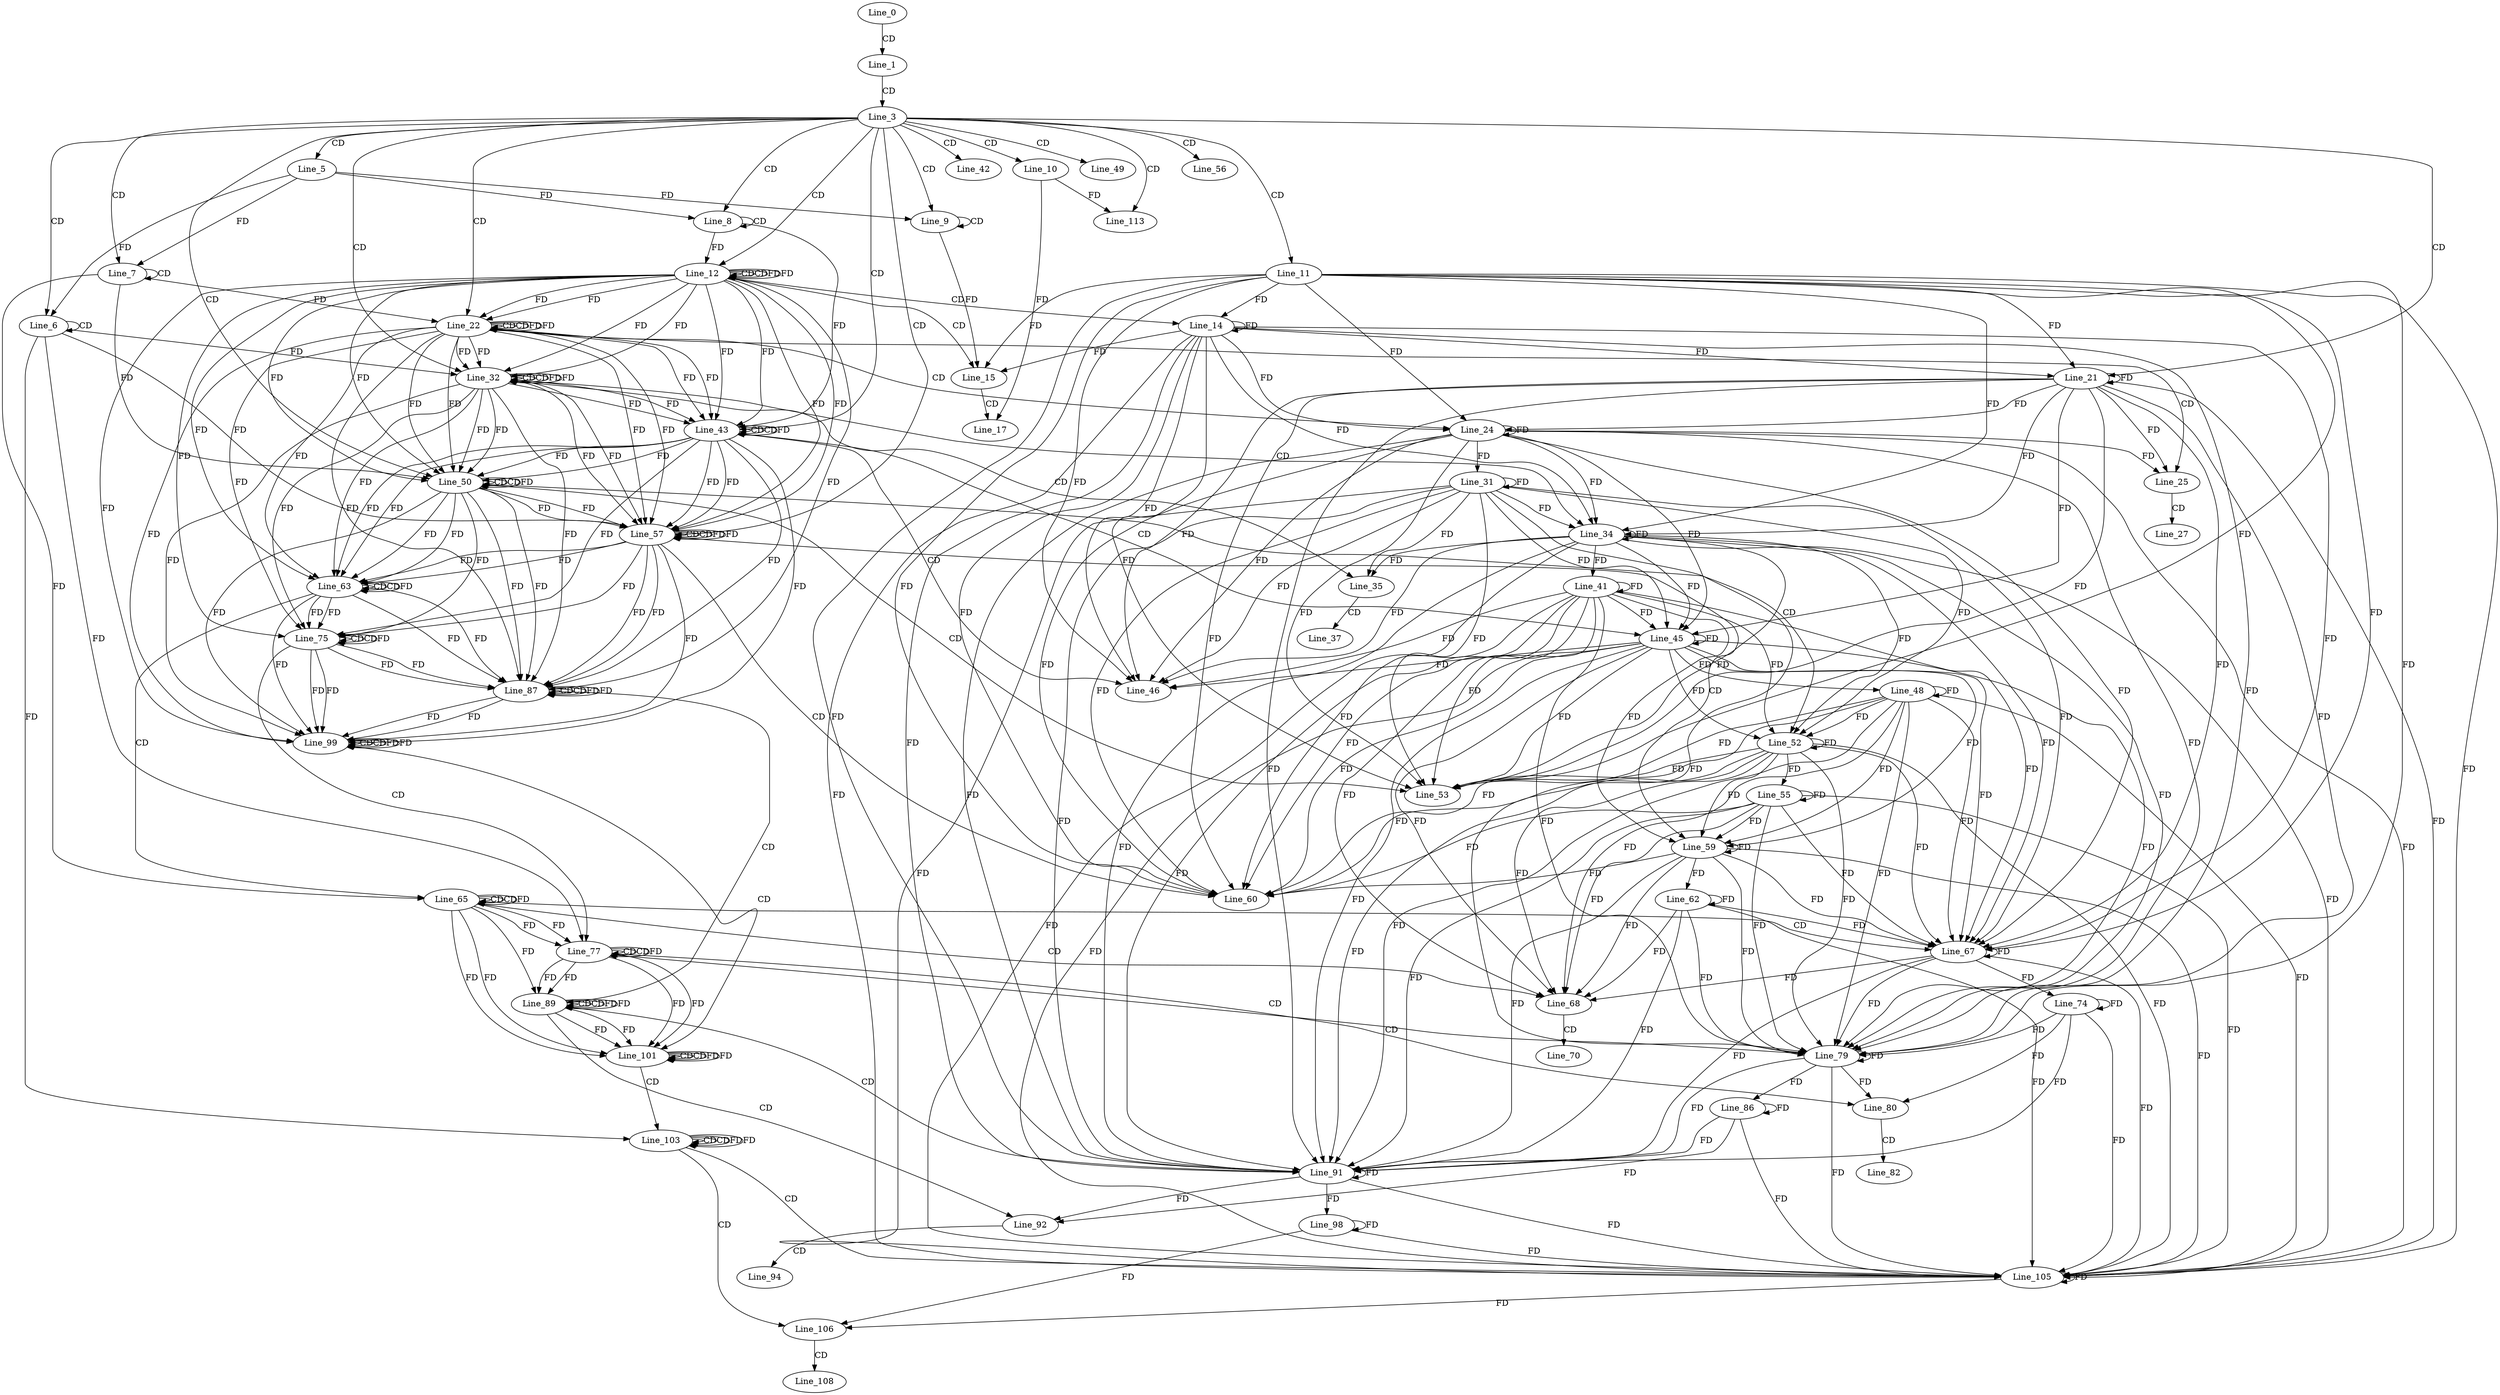 digraph G {
  Line_0;
  Line_1;
  Line_3;
  Line_5;
  Line_6;
  Line_6;
  Line_7;
  Line_7;
  Line_8;
  Line_8;
  Line_9;
  Line_9;
  Line_10;
  Line_11;
  Line_12;
  Line_12;
  Line_12;
  Line_14;
  Line_15;
  Line_17;
  Line_21;
  Line_22;
  Line_22;
  Line_22;
  Line_24;
  Line_25;
  Line_27;
  Line_31;
  Line_32;
  Line_32;
  Line_32;
  Line_34;
  Line_35;
  Line_37;
  Line_41;
  Line_42;
  Line_43;
  Line_43;
  Line_43;
  Line_45;
  Line_46;
  Line_48;
  Line_49;
  Line_50;
  Line_50;
  Line_50;
  Line_52;
  Line_53;
  Line_55;
  Line_56;
  Line_57;
  Line_57;
  Line_57;
  Line_59;
  Line_60;
  Line_62;
  Line_63;
  Line_63;
  Line_63;
  Line_65;
  Line_65;
  Line_65;
  Line_67;
  Line_68;
  Line_70;
  Line_74;
  Line_75;
  Line_75;
  Line_75;
  Line_77;
  Line_77;
  Line_77;
  Line_79;
  Line_80;
  Line_82;
  Line_86;
  Line_87;
  Line_87;
  Line_87;
  Line_89;
  Line_89;
  Line_89;
  Line_91;
  Line_92;
  Line_94;
  Line_98;
  Line_99;
  Line_99;
  Line_99;
  Line_101;
  Line_101;
  Line_101;
  Line_103;
  Line_103;
  Line_103;
  Line_105;
  Line_106;
  Line_108;
  Line_113;
  Line_0 -> Line_1 [ label="CD" ];
  Line_1 -> Line_3 [ label="CD" ];
  Line_3 -> Line_5 [ label="CD" ];
  Line_3 -> Line_6 [ label="CD" ];
  Line_6 -> Line_6 [ label="CD" ];
  Line_5 -> Line_6 [ label="FD" ];
  Line_3 -> Line_7 [ label="CD" ];
  Line_7 -> Line_7 [ label="CD" ];
  Line_5 -> Line_7 [ label="FD" ];
  Line_3 -> Line_8 [ label="CD" ];
  Line_8 -> Line_8 [ label="CD" ];
  Line_5 -> Line_8 [ label="FD" ];
  Line_3 -> Line_9 [ label="CD" ];
  Line_9 -> Line_9 [ label="CD" ];
  Line_5 -> Line_9 [ label="FD" ];
  Line_3 -> Line_10 [ label="CD" ];
  Line_3 -> Line_11 [ label="CD" ];
  Line_3 -> Line_12 [ label="CD" ];
  Line_12 -> Line_12 [ label="CD" ];
  Line_8 -> Line_12 [ label="FD" ];
  Line_12 -> Line_12 [ label="CD" ];
  Line_12 -> Line_12 [ label="FD" ];
  Line_12 -> Line_14 [ label="CD" ];
  Line_14 -> Line_14 [ label="FD" ];
  Line_11 -> Line_14 [ label="FD" ];
  Line_12 -> Line_15 [ label="CD" ];
  Line_14 -> Line_15 [ label="FD" ];
  Line_11 -> Line_15 [ label="FD" ];
  Line_9 -> Line_15 [ label="FD" ];
  Line_15 -> Line_17 [ label="CD" ];
  Line_10 -> Line_17 [ label="FD" ];
  Line_3 -> Line_21 [ label="CD" ];
  Line_14 -> Line_21 [ label="FD" ];
  Line_11 -> Line_21 [ label="FD" ];
  Line_21 -> Line_21 [ label="FD" ];
  Line_3 -> Line_22 [ label="CD" ];
  Line_22 -> Line_22 [ label="CD" ];
  Line_12 -> Line_22 [ label="FD" ];
  Line_7 -> Line_22 [ label="FD" ];
  Line_22 -> Line_22 [ label="CD" ];
  Line_22 -> Line_22 [ label="FD" ];
  Line_12 -> Line_22 [ label="FD" ];
  Line_22 -> Line_24 [ label="CD" ];
  Line_24 -> Line_24 [ label="FD" ];
  Line_14 -> Line_24 [ label="FD" ];
  Line_11 -> Line_24 [ label="FD" ];
  Line_21 -> Line_24 [ label="FD" ];
  Line_22 -> Line_25 [ label="CD" ];
  Line_24 -> Line_25 [ label="FD" ];
  Line_21 -> Line_25 [ label="FD" ];
  Line_25 -> Line_27 [ label="CD" ];
  Line_24 -> Line_31 [ label="FD" ];
  Line_31 -> Line_31 [ label="FD" ];
  Line_3 -> Line_32 [ label="CD" ];
  Line_32 -> Line_32 [ label="CD" ];
  Line_22 -> Line_32 [ label="FD" ];
  Line_12 -> Line_32 [ label="FD" ];
  Line_6 -> Line_32 [ label="FD" ];
  Line_32 -> Line_32 [ label="CD" ];
  Line_32 -> Line_32 [ label="FD" ];
  Line_22 -> Line_32 [ label="FD" ];
  Line_12 -> Line_32 [ label="FD" ];
  Line_32 -> Line_34 [ label="CD" ];
  Line_34 -> Line_34 [ label="FD" ];
  Line_24 -> Line_34 [ label="FD" ];
  Line_14 -> Line_34 [ label="FD" ];
  Line_11 -> Line_34 [ label="FD" ];
  Line_21 -> Line_34 [ label="FD" ];
  Line_31 -> Line_34 [ label="FD" ];
  Line_32 -> Line_35 [ label="CD" ];
  Line_34 -> Line_35 [ label="FD" ];
  Line_31 -> Line_35 [ label="FD" ];
  Line_35 -> Line_37 [ label="CD" ];
  Line_34 -> Line_41 [ label="FD" ];
  Line_41 -> Line_41 [ label="FD" ];
  Line_3 -> Line_42 [ label="CD" ];
  Line_3 -> Line_43 [ label="CD" ];
  Line_43 -> Line_43 [ label="CD" ];
  Line_32 -> Line_43 [ label="FD" ];
  Line_22 -> Line_43 [ label="FD" ];
  Line_12 -> Line_43 [ label="FD" ];
  Line_8 -> Line_43 [ label="FD" ];
  Line_43 -> Line_43 [ label="CD" ];
  Line_43 -> Line_43 [ label="FD" ];
  Line_32 -> Line_43 [ label="FD" ];
  Line_22 -> Line_43 [ label="FD" ];
  Line_12 -> Line_43 [ label="FD" ];
  Line_43 -> Line_45 [ label="CD" ];
  Line_45 -> Line_45 [ label="FD" ];
  Line_34 -> Line_45 [ label="FD" ];
  Line_24 -> Line_45 [ label="FD" ];
  Line_21 -> Line_45 [ label="FD" ];
  Line_31 -> Line_45 [ label="FD" ];
  Line_41 -> Line_45 [ label="FD" ];
  Line_43 -> Line_46 [ label="CD" ];
  Line_45 -> Line_46 [ label="FD" ];
  Line_34 -> Line_46 [ label="FD" ];
  Line_24 -> Line_46 [ label="FD" ];
  Line_14 -> Line_46 [ label="FD" ];
  Line_11 -> Line_46 [ label="FD" ];
  Line_21 -> Line_46 [ label="FD" ];
  Line_31 -> Line_46 [ label="FD" ];
  Line_41 -> Line_46 [ label="FD" ];
  Line_45 -> Line_48 [ label="FD" ];
  Line_48 -> Line_48 [ label="FD" ];
  Line_3 -> Line_49 [ label="CD" ];
  Line_3 -> Line_50 [ label="CD" ];
  Line_50 -> Line_50 [ label="CD" ];
  Line_43 -> Line_50 [ label="FD" ];
  Line_32 -> Line_50 [ label="FD" ];
  Line_22 -> Line_50 [ label="FD" ];
  Line_12 -> Line_50 [ label="FD" ];
  Line_7 -> Line_50 [ label="FD" ];
  Line_50 -> Line_50 [ label="CD" ];
  Line_50 -> Line_50 [ label="FD" ];
  Line_43 -> Line_50 [ label="FD" ];
  Line_32 -> Line_50 [ label="FD" ];
  Line_22 -> Line_50 [ label="FD" ];
  Line_12 -> Line_50 [ label="FD" ];
  Line_50 -> Line_52 [ label="CD" ];
  Line_52 -> Line_52 [ label="FD" ];
  Line_45 -> Line_52 [ label="FD" ];
  Line_34 -> Line_52 [ label="FD" ];
  Line_31 -> Line_52 [ label="FD" ];
  Line_41 -> Line_52 [ label="FD" ];
  Line_48 -> Line_52 [ label="FD" ];
  Line_50 -> Line_53 [ label="CD" ];
  Line_52 -> Line_53 [ label="FD" ];
  Line_45 -> Line_53 [ label="FD" ];
  Line_34 -> Line_53 [ label="FD" ];
  Line_24 -> Line_53 [ label="FD" ];
  Line_14 -> Line_53 [ label="FD" ];
  Line_11 -> Line_53 [ label="FD" ];
  Line_21 -> Line_53 [ label="FD" ];
  Line_31 -> Line_53 [ label="FD" ];
  Line_41 -> Line_53 [ label="FD" ];
  Line_48 -> Line_53 [ label="FD" ];
  Line_52 -> Line_55 [ label="FD" ];
  Line_55 -> Line_55 [ label="FD" ];
  Line_3 -> Line_56 [ label="CD" ];
  Line_3 -> Line_57 [ label="CD" ];
  Line_57 -> Line_57 [ label="CD" ];
  Line_50 -> Line_57 [ label="FD" ];
  Line_43 -> Line_57 [ label="FD" ];
  Line_32 -> Line_57 [ label="FD" ];
  Line_22 -> Line_57 [ label="FD" ];
  Line_12 -> Line_57 [ label="FD" ];
  Line_6 -> Line_57 [ label="FD" ];
  Line_57 -> Line_57 [ label="CD" ];
  Line_57 -> Line_57 [ label="FD" ];
  Line_50 -> Line_57 [ label="FD" ];
  Line_43 -> Line_57 [ label="FD" ];
  Line_32 -> Line_57 [ label="FD" ];
  Line_22 -> Line_57 [ label="FD" ];
  Line_12 -> Line_57 [ label="FD" ];
  Line_57 -> Line_59 [ label="CD" ];
  Line_59 -> Line_59 [ label="FD" ];
  Line_52 -> Line_59 [ label="FD" ];
  Line_45 -> Line_59 [ label="FD" ];
  Line_41 -> Line_59 [ label="FD" ];
  Line_48 -> Line_59 [ label="FD" ];
  Line_55 -> Line_59 [ label="FD" ];
  Line_57 -> Line_60 [ label="CD" ];
  Line_59 -> Line_60 [ label="FD" ];
  Line_52 -> Line_60 [ label="FD" ];
  Line_45 -> Line_60 [ label="FD" ];
  Line_34 -> Line_60 [ label="FD" ];
  Line_24 -> Line_60 [ label="FD" ];
  Line_14 -> Line_60 [ label="FD" ];
  Line_11 -> Line_60 [ label="FD" ];
  Line_21 -> Line_60 [ label="FD" ];
  Line_31 -> Line_60 [ label="FD" ];
  Line_41 -> Line_60 [ label="FD" ];
  Line_48 -> Line_60 [ label="FD" ];
  Line_55 -> Line_60 [ label="FD" ];
  Line_59 -> Line_62 [ label="FD" ];
  Line_62 -> Line_62 [ label="FD" ];
  Line_63 -> Line_63 [ label="CD" ];
  Line_57 -> Line_63 [ label="FD" ];
  Line_50 -> Line_63 [ label="FD" ];
  Line_43 -> Line_63 [ label="FD" ];
  Line_63 -> Line_63 [ label="CD" ];
  Line_63 -> Line_63 [ label="FD" ];
  Line_57 -> Line_63 [ label="FD" ];
  Line_50 -> Line_63 [ label="FD" ];
  Line_43 -> Line_63 [ label="FD" ];
  Line_32 -> Line_63 [ label="FD" ];
  Line_22 -> Line_63 [ label="FD" ];
  Line_12 -> Line_63 [ label="FD" ];
  Line_63 -> Line_65 [ label="CD" ];
  Line_65 -> Line_65 [ label="CD" ];
  Line_7 -> Line_65 [ label="FD" ];
  Line_65 -> Line_65 [ label="CD" ];
  Line_65 -> Line_65 [ label="FD" ];
  Line_65 -> Line_67 [ label="CD" ];
  Line_67 -> Line_67 [ label="FD" ];
  Line_59 -> Line_67 [ label="FD" ];
  Line_52 -> Line_67 [ label="FD" ];
  Line_45 -> Line_67 [ label="FD" ];
  Line_34 -> Line_67 [ label="FD" ];
  Line_24 -> Line_67 [ label="FD" ];
  Line_14 -> Line_67 [ label="FD" ];
  Line_11 -> Line_67 [ label="FD" ];
  Line_21 -> Line_67 [ label="FD" ];
  Line_31 -> Line_67 [ label="FD" ];
  Line_41 -> Line_67 [ label="FD" ];
  Line_48 -> Line_67 [ label="FD" ];
  Line_55 -> Line_67 [ label="FD" ];
  Line_62 -> Line_67 [ label="FD" ];
  Line_65 -> Line_68 [ label="CD" ];
  Line_67 -> Line_68 [ label="FD" ];
  Line_59 -> Line_68 [ label="FD" ];
  Line_52 -> Line_68 [ label="FD" ];
  Line_45 -> Line_68 [ label="FD" ];
  Line_41 -> Line_68 [ label="FD" ];
  Line_48 -> Line_68 [ label="FD" ];
  Line_55 -> Line_68 [ label="FD" ];
  Line_62 -> Line_68 [ label="FD" ];
  Line_68 -> Line_70 [ label="CD" ];
  Line_67 -> Line_74 [ label="FD" ];
  Line_74 -> Line_74 [ label="FD" ];
  Line_75 -> Line_75 [ label="CD" ];
  Line_63 -> Line_75 [ label="FD" ];
  Line_75 -> Line_75 [ label="CD" ];
  Line_75 -> Line_75 [ label="FD" ];
  Line_63 -> Line_75 [ label="FD" ];
  Line_57 -> Line_75 [ label="FD" ];
  Line_50 -> Line_75 [ label="FD" ];
  Line_43 -> Line_75 [ label="FD" ];
  Line_32 -> Line_75 [ label="FD" ];
  Line_22 -> Line_75 [ label="FD" ];
  Line_12 -> Line_75 [ label="FD" ];
  Line_75 -> Line_77 [ label="CD" ];
  Line_77 -> Line_77 [ label="CD" ];
  Line_65 -> Line_77 [ label="FD" ];
  Line_6 -> Line_77 [ label="FD" ];
  Line_77 -> Line_77 [ label="CD" ];
  Line_77 -> Line_77 [ label="FD" ];
  Line_65 -> Line_77 [ label="FD" ];
  Line_77 -> Line_79 [ label="CD" ];
  Line_79 -> Line_79 [ label="FD" ];
  Line_67 -> Line_79 [ label="FD" ];
  Line_59 -> Line_79 [ label="FD" ];
  Line_52 -> Line_79 [ label="FD" ];
  Line_45 -> Line_79 [ label="FD" ];
  Line_34 -> Line_79 [ label="FD" ];
  Line_24 -> Line_79 [ label="FD" ];
  Line_14 -> Line_79 [ label="FD" ];
  Line_11 -> Line_79 [ label="FD" ];
  Line_21 -> Line_79 [ label="FD" ];
  Line_31 -> Line_79 [ label="FD" ];
  Line_41 -> Line_79 [ label="FD" ];
  Line_48 -> Line_79 [ label="FD" ];
  Line_55 -> Line_79 [ label="FD" ];
  Line_62 -> Line_79 [ label="FD" ];
  Line_74 -> Line_79 [ label="FD" ];
  Line_77 -> Line_80 [ label="CD" ];
  Line_79 -> Line_80 [ label="FD" ];
  Line_74 -> Line_80 [ label="FD" ];
  Line_80 -> Line_82 [ label="CD" ];
  Line_79 -> Line_86 [ label="FD" ];
  Line_86 -> Line_86 [ label="FD" ];
  Line_87 -> Line_87 [ label="CD" ];
  Line_75 -> Line_87 [ label="FD" ];
  Line_63 -> Line_87 [ label="FD" ];
  Line_57 -> Line_87 [ label="FD" ];
  Line_50 -> Line_87 [ label="FD" ];
  Line_87 -> Line_87 [ label="CD" ];
  Line_87 -> Line_87 [ label="FD" ];
  Line_75 -> Line_87 [ label="FD" ];
  Line_63 -> Line_87 [ label="FD" ];
  Line_57 -> Line_87 [ label="FD" ];
  Line_50 -> Line_87 [ label="FD" ];
  Line_43 -> Line_87 [ label="FD" ];
  Line_32 -> Line_87 [ label="FD" ];
  Line_22 -> Line_87 [ label="FD" ];
  Line_12 -> Line_87 [ label="FD" ];
  Line_87 -> Line_89 [ label="CD" ];
  Line_89 -> Line_89 [ label="CD" ];
  Line_77 -> Line_89 [ label="FD" ];
  Line_89 -> Line_89 [ label="CD" ];
  Line_89 -> Line_89 [ label="FD" ];
  Line_77 -> Line_89 [ label="FD" ];
  Line_65 -> Line_89 [ label="FD" ];
  Line_89 -> Line_91 [ label="CD" ];
  Line_91 -> Line_91 [ label="FD" ];
  Line_79 -> Line_91 [ label="FD" ];
  Line_67 -> Line_91 [ label="FD" ];
  Line_59 -> Line_91 [ label="FD" ];
  Line_52 -> Line_91 [ label="FD" ];
  Line_45 -> Line_91 [ label="FD" ];
  Line_34 -> Line_91 [ label="FD" ];
  Line_24 -> Line_91 [ label="FD" ];
  Line_14 -> Line_91 [ label="FD" ];
  Line_11 -> Line_91 [ label="FD" ];
  Line_21 -> Line_91 [ label="FD" ];
  Line_31 -> Line_91 [ label="FD" ];
  Line_41 -> Line_91 [ label="FD" ];
  Line_48 -> Line_91 [ label="FD" ];
  Line_55 -> Line_91 [ label="FD" ];
  Line_62 -> Line_91 [ label="FD" ];
  Line_74 -> Line_91 [ label="FD" ];
  Line_86 -> Line_91 [ label="FD" ];
  Line_89 -> Line_92 [ label="CD" ];
  Line_91 -> Line_92 [ label="FD" ];
  Line_86 -> Line_92 [ label="FD" ];
  Line_92 -> Line_94 [ label="CD" ];
  Line_91 -> Line_98 [ label="FD" ];
  Line_98 -> Line_98 [ label="FD" ];
  Line_99 -> Line_99 [ label="CD" ];
  Line_87 -> Line_99 [ label="FD" ];
  Line_75 -> Line_99 [ label="FD" ];
  Line_99 -> Line_99 [ label="CD" ];
  Line_99 -> Line_99 [ label="FD" ];
  Line_87 -> Line_99 [ label="FD" ];
  Line_75 -> Line_99 [ label="FD" ];
  Line_63 -> Line_99 [ label="FD" ];
  Line_57 -> Line_99 [ label="FD" ];
  Line_50 -> Line_99 [ label="FD" ];
  Line_43 -> Line_99 [ label="FD" ];
  Line_32 -> Line_99 [ label="FD" ];
  Line_22 -> Line_99 [ label="FD" ];
  Line_12 -> Line_99 [ label="FD" ];
  Line_99 -> Line_101 [ label="CD" ];
  Line_101 -> Line_101 [ label="CD" ];
  Line_89 -> Line_101 [ label="FD" ];
  Line_77 -> Line_101 [ label="FD" ];
  Line_65 -> Line_101 [ label="FD" ];
  Line_101 -> Line_101 [ label="CD" ];
  Line_101 -> Line_101 [ label="FD" ];
  Line_89 -> Line_101 [ label="FD" ];
  Line_77 -> Line_101 [ label="FD" ];
  Line_65 -> Line_101 [ label="FD" ];
  Line_101 -> Line_103 [ label="CD" ];
  Line_103 -> Line_103 [ label="CD" ];
  Line_6 -> Line_103 [ label="FD" ];
  Line_103 -> Line_103 [ label="CD" ];
  Line_103 -> Line_103 [ label="FD" ];
  Line_103 -> Line_105 [ label="CD" ];
  Line_105 -> Line_105 [ label="FD" ];
  Line_91 -> Line_105 [ label="FD" ];
  Line_79 -> Line_105 [ label="FD" ];
  Line_67 -> Line_105 [ label="FD" ];
  Line_59 -> Line_105 [ label="FD" ];
  Line_52 -> Line_105 [ label="FD" ];
  Line_45 -> Line_105 [ label="FD" ];
  Line_34 -> Line_105 [ label="FD" ];
  Line_24 -> Line_105 [ label="FD" ];
  Line_14 -> Line_105 [ label="FD" ];
  Line_11 -> Line_105 [ label="FD" ];
  Line_21 -> Line_105 [ label="FD" ];
  Line_31 -> Line_105 [ label="FD" ];
  Line_41 -> Line_105 [ label="FD" ];
  Line_48 -> Line_105 [ label="FD" ];
  Line_55 -> Line_105 [ label="FD" ];
  Line_62 -> Line_105 [ label="FD" ];
  Line_74 -> Line_105 [ label="FD" ];
  Line_86 -> Line_105 [ label="FD" ];
  Line_98 -> Line_105 [ label="FD" ];
  Line_103 -> Line_106 [ label="CD" ];
  Line_105 -> Line_106 [ label="FD" ];
  Line_98 -> Line_106 [ label="FD" ];
  Line_106 -> Line_108 [ label="CD" ];
  Line_3 -> Line_113 [ label="CD" ];
  Line_10 -> Line_113 [ label="FD" ];
  Line_12 -> Line_12 [ label="FD" ];
  Line_22 -> Line_22 [ label="FD" ];
  Line_32 -> Line_32 [ label="FD" ];
  Line_57 -> Line_57 [ label="FD" ];
  Line_87 -> Line_87 [ label="FD" ];
  Line_89 -> Line_89 [ label="FD" ];
  Line_99 -> Line_99 [ label="FD" ];
  Line_101 -> Line_101 [ label="FD" ];
  Line_103 -> Line_103 [ label="FD" ];
}

